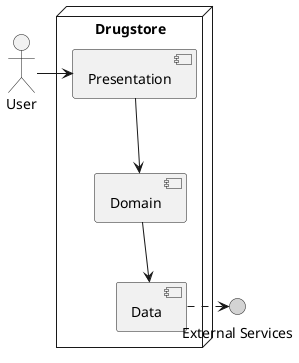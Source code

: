 @startuml

actor "User" as user

interface "External Services" as e #lightgrey

node "Drugstore" as drugstore {
    component "Presentation" as ui
    component Domain
    component Data
    ui -down-> Domain
    Domain -down-> Data
}

user -right-> ui
Data .right.> e

@enduml
